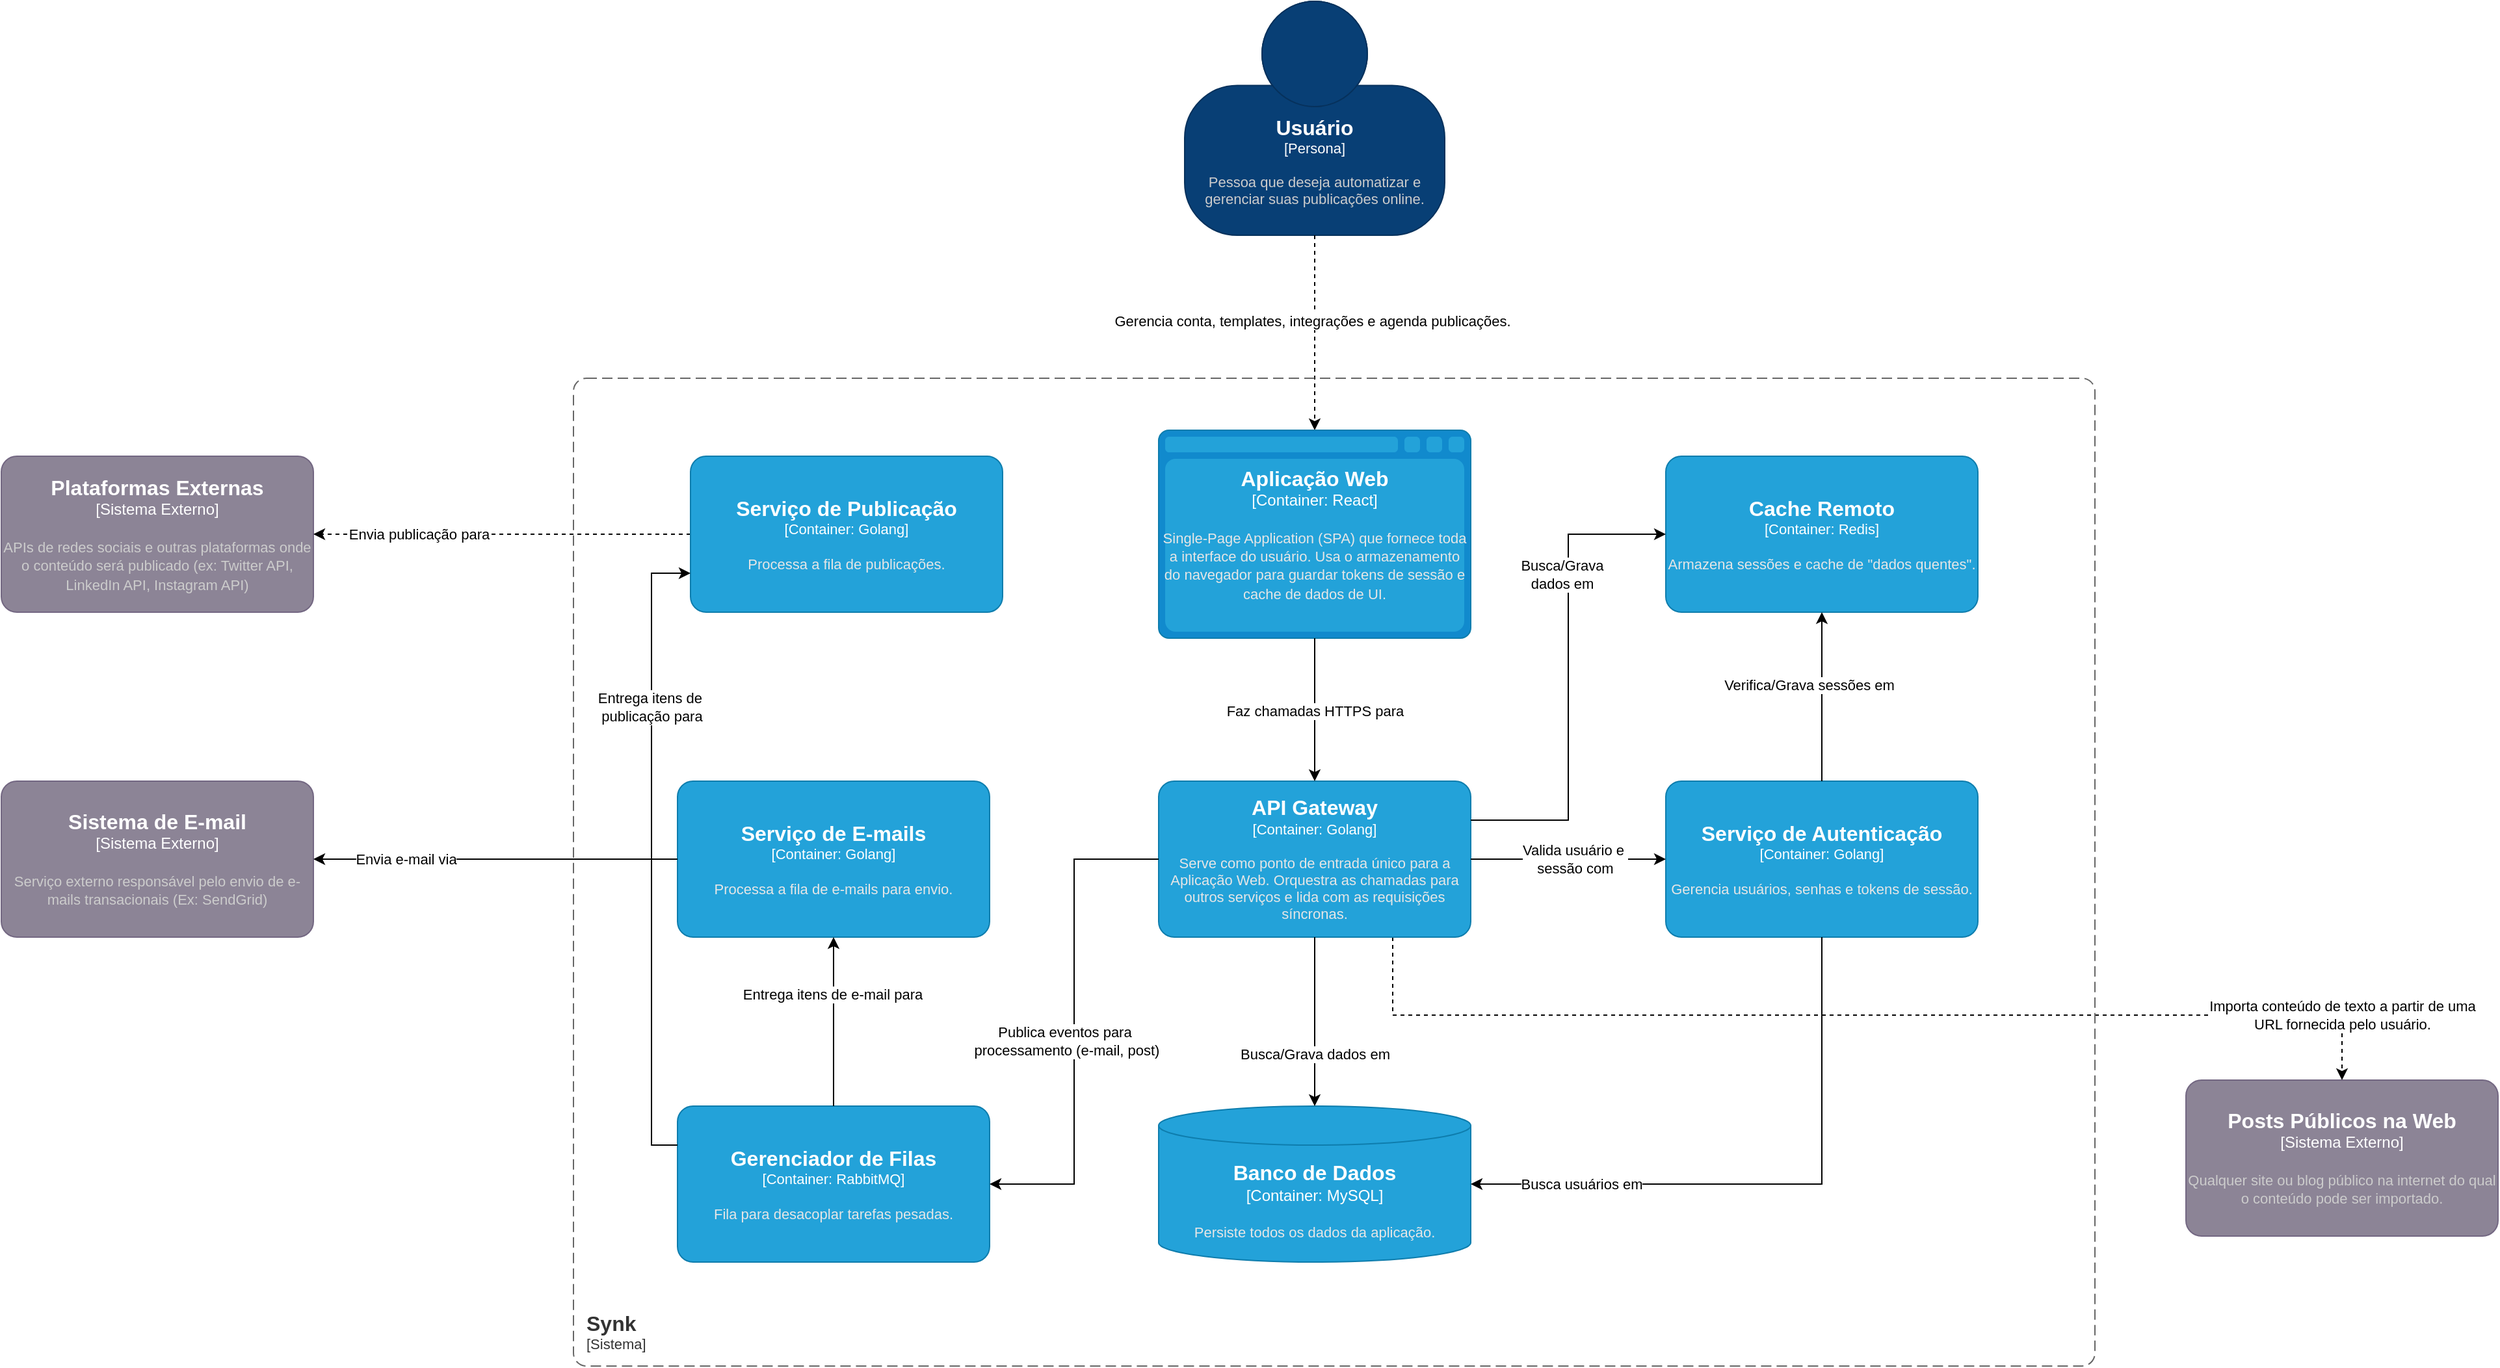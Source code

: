 <mxfile version="27.0.9">
  <diagram name="Page-1" id="s0_r844FjM8sFimcPApi">
    <mxGraphModel dx="1927" dy="928" grid="1" gridSize="10" guides="1" tooltips="1" connect="1" arrows="1" fold="1" page="1" pageScale="1" pageWidth="850" pageHeight="1100" math="0" shadow="0">
      <root>
        <mxCell id="0" />
        <mxCell id="1" parent="0" />
        <object placeholders="1" c4Name="Usuário" c4Type="Persona" c4Description="Pessoa que deseja automatizar e gerenciar suas publicações online." label="&lt;font style=&quot;font-size: 16px&quot;&gt;&lt;b&gt;%c4Name%&lt;/b&gt;&lt;/font&gt;&lt;div&gt;[%c4Type%]&lt;/div&gt;&lt;br&gt;&lt;div&gt;&lt;font style=&quot;font-size: 11px&quot;&gt;&lt;font color=&quot;#cccccc&quot;&gt;%c4Description%&lt;/font&gt;&lt;/div&gt;" id="xSj052O3vt3fWUmC_2N5-1">
          <mxCell style="html=1;fontSize=11;dashed=0;whiteSpace=wrap;fillColor=#083F75;strokeColor=#06315C;fontColor=#ffffff;shape=mxgraph.c4.person2;align=center;metaEdit=1;points=[[0.5,0,0],[1,0.5,0],[1,0.75,0],[0.75,1,0],[0.5,1,0],[0.25,1,0],[0,0.75,0],[0,0.5,0]];resizable=0;" vertex="1" parent="1">
            <mxGeometry x="120" y="30" width="200" height="180" as="geometry" />
          </mxCell>
        </object>
        <object placeholders="1" c4Name="Sistema de E-mail" c4Type="Sistema Externo" c4Description="Serviço externo responsável pelo envio de e-mails transacionais (Ex: SendGrid)" label="&lt;font style=&quot;font-size: 16px&quot;&gt;&lt;b&gt;%c4Name%&lt;/b&gt;&lt;/font&gt;&lt;div&gt;[%c4Type%]&lt;/div&gt;&lt;br&gt;&lt;div&gt;&lt;font style=&quot;font-size: 11px&quot;&gt;&lt;font color=&quot;#cccccc&quot;&gt;%c4Description%&lt;/font&gt;&lt;/div&gt;" id="xSj052O3vt3fWUmC_2N5-3">
          <mxCell style="rounded=1;whiteSpace=wrap;html=1;labelBackgroundColor=none;fillColor=#8C8496;fontColor=#ffffff;align=center;arcSize=10;strokeColor=#736782;metaEdit=1;resizable=0;points=[[0.25,0,0],[0.5,0,0],[0.75,0,0],[1,0.25,0],[1,0.5,0],[1,0.75,0],[0.75,1,0],[0.5,1,0],[0.25,1,0],[0,0.75,0],[0,0.5,0],[0,0.25,0]];" vertex="1" parent="1">
            <mxGeometry x="-790" y="630.0" width="240" height="120" as="geometry" />
          </mxCell>
        </object>
        <object placeholders="1" c4Name="Plataformas Externas" c4Type="Sistema Externo" c4Description="APIs de redes sociais e outras plataformas onde o conteúdo será publicado (ex: Twitter API, LinkedIn API, Instagram API)" label="&lt;font style=&quot;font-size: 16px&quot;&gt;&lt;b&gt;%c4Name%&lt;/b&gt;&lt;/font&gt;&lt;div&gt;[%c4Type%]&lt;/div&gt;&lt;br&gt;&lt;div&gt;&lt;font style=&quot;font-size: 11px&quot;&gt;&lt;font color=&quot;#cccccc&quot;&gt;%c4Description%&lt;/font&gt;&lt;/div&gt;" id="xSj052O3vt3fWUmC_2N5-4">
          <mxCell style="rounded=1;whiteSpace=wrap;html=1;labelBackgroundColor=none;fillColor=#8C8496;fontColor=#ffffff;align=center;arcSize=10;strokeColor=#736782;metaEdit=1;resizable=0;points=[[0.25,0,0],[0.5,0,0],[0.75,0,0],[1,0.25,0],[1,0.5,0],[1,0.75,0],[0.75,1,0],[0.5,1,0],[0.25,1,0],[0,0.75,0],[0,0.5,0],[0,0.25,0]];" vertex="1" parent="1">
            <mxGeometry x="-790" y="380" width="240" height="120" as="geometry" />
          </mxCell>
        </object>
        <object placeholders="1" c4Name="Posts Públicos na Web" c4Type="Sistema Externo" c4Description="Qualquer site ou blog público na internet do qual o conteúdo pode ser importado." label="&lt;font style=&quot;font-size: 16px&quot;&gt;&lt;b&gt;%c4Name%&lt;/b&gt;&lt;/font&gt;&lt;div&gt;[%c4Type%]&lt;/div&gt;&lt;br&gt;&lt;div&gt;&lt;font style=&quot;font-size: 11px&quot;&gt;&lt;font color=&quot;#cccccc&quot;&gt;%c4Description%&lt;/font&gt;&lt;/div&gt;" id="xSj052O3vt3fWUmC_2N5-5">
          <mxCell style="rounded=1;whiteSpace=wrap;html=1;labelBackgroundColor=none;fillColor=#8C8496;fontColor=#ffffff;align=center;arcSize=10;strokeColor=#736782;metaEdit=1;resizable=0;points=[[0.25,0,0],[0.5,0,0],[0.75,0,0],[1,0.25,0],[1,0.5,0],[1,0.75,0],[0.75,1,0],[0.5,1,0],[0.25,1,0],[0,0.75,0],[0,0.5,0],[0,0.25,0]];" vertex="1" parent="1">
            <mxGeometry x="890" y="860" width="240" height="120" as="geometry" />
          </mxCell>
        </object>
        <mxCell id="xSj052O3vt3fWUmC_2N5-6" style="edgeStyle=orthogonalEdgeStyle;rounded=0;orthogonalLoop=1;jettySize=auto;html=1;entryX=0.5;entryY=0;entryDx=0;entryDy=0;entryPerimeter=0;dashed=1;" edge="1" parent="1" source="xSj052O3vt3fWUmC_2N5-1" target="xSj052O3vt3fWUmC_2N5-17">
          <mxGeometry relative="1" as="geometry">
            <mxPoint x="220" y="320" as="targetPoint" />
          </mxGeometry>
        </mxCell>
        <mxCell id="xSj052O3vt3fWUmC_2N5-7" value="Gerencia conta, templates, integrações e agenda publicações." style="edgeLabel;html=1;align=center;verticalAlign=middle;resizable=0;points=[];" vertex="1" connectable="0" parent="xSj052O3vt3fWUmC_2N5-6">
          <mxGeometry x="-0.131" y="-2" relative="1" as="geometry">
            <mxPoint y="1" as="offset" />
          </mxGeometry>
        </mxCell>
        <mxCell id="xSj052O3vt3fWUmC_2N5-10" style="edgeStyle=orthogonalEdgeStyle;rounded=0;orthogonalLoop=1;jettySize=auto;html=1;entryX=1;entryY=0.5;entryDx=0;entryDy=0;entryPerimeter=0;dashed=1;exitX=0;exitY=0.5;exitDx=0;exitDy=0;exitPerimeter=0;" edge="1" parent="1" source="xSj052O3vt3fWUmC_2N5-24" target="xSj052O3vt3fWUmC_2N5-4">
          <mxGeometry relative="1" as="geometry">
            <mxPoint x="-260" y="380" as="sourcePoint" />
          </mxGeometry>
        </mxCell>
        <mxCell id="xSj052O3vt3fWUmC_2N5-11" value="Envia publicação para" style="edgeLabel;html=1;align=center;verticalAlign=middle;resizable=0;points=[];" vertex="1" connectable="0" parent="xSj052O3vt3fWUmC_2N5-10">
          <mxGeometry x="-0.134" y="2" relative="1" as="geometry">
            <mxPoint x="-84" y="-2" as="offset" />
          </mxGeometry>
        </mxCell>
        <mxCell id="xSj052O3vt3fWUmC_2N5-12" style="edgeStyle=orthogonalEdgeStyle;rounded=0;orthogonalLoop=1;jettySize=auto;html=1;entryX=0.5;entryY=0;entryDx=0;entryDy=0;entryPerimeter=0;dashed=1;exitX=0.75;exitY=1;exitDx=0;exitDy=0;exitPerimeter=0;" edge="1" parent="1" source="xSj052O3vt3fWUmC_2N5-18" target="xSj052O3vt3fWUmC_2N5-5">
          <mxGeometry relative="1" as="geometry">
            <mxPoint x="680" y="380" as="sourcePoint" />
            <Array as="points">
              <mxPoint x="280" y="810" />
            </Array>
          </mxGeometry>
        </mxCell>
        <mxCell id="xSj052O3vt3fWUmC_2N5-13" value="Importa conteúdo de texto a partir de uma&lt;div&gt;URL fornecida pelo usuário.&lt;/div&gt;" style="edgeLabel;html=1;align=center;verticalAlign=middle;resizable=0;points=[];" vertex="1" connectable="0" parent="xSj052O3vt3fWUmC_2N5-12">
          <mxGeometry x="0.28" y="6" relative="1" as="geometry">
            <mxPoint x="252" y="6" as="offset" />
          </mxGeometry>
        </mxCell>
        <object placeholders="1" c4Name="Synk" c4Type="SystemScopeBoundary" c4Application="Sistema" label="&lt;font style=&quot;font-size: 16px&quot;&gt;&lt;b&gt;&lt;div style=&quot;text-align: left&quot;&gt;%c4Name%&lt;/div&gt;&lt;/b&gt;&lt;/font&gt;&lt;div style=&quot;text-align: left&quot;&gt;[%c4Application%]&lt;/div&gt;" id="xSj052O3vt3fWUmC_2N5-14">
          <mxCell style="rounded=1;fontSize=11;whiteSpace=wrap;html=1;dashed=1;arcSize=20;fillColor=none;strokeColor=#666666;fontColor=#333333;labelBackgroundColor=none;align=left;verticalAlign=bottom;labelBorderColor=none;spacingTop=0;spacing=10;dashPattern=8 4;metaEdit=1;rotatable=0;perimeter=rectanglePerimeter;noLabel=0;labelPadding=0;allowArrows=0;connectable=0;expand=0;recursiveResize=0;editable=1;pointerEvents=0;absoluteArcSize=1;points=[[0.25,0,0],[0.5,0,0],[0.75,0,0],[1,0.25,0],[1,0.5,0],[1,0.75,0],[0.75,1,0],[0.5,1,0],[0.25,1,0],[0,0.75,0],[0,0.5,0],[0,0.25,0]];" vertex="1" parent="1">
            <mxGeometry x="-350" y="320" width="1170" height="760" as="geometry" />
          </mxCell>
        </object>
        <object placeholders="1" c4Name="Aplicação Web" c4Type="Container" c4Technology="React" c4Description="Single-Page Application (SPA) que fornece toda a interface do usuário. Usa o armazenamento do navegador para guardar tokens de sessão e cache de dados de UI." label="&lt;font style=&quot;font-size: 16px&quot;&gt;&lt;b&gt;%c4Name%&lt;/b&gt;&lt;/font&gt;&lt;div&gt;[%c4Type%:&amp;nbsp;%c4Technology%]&lt;/div&gt;&lt;br&gt;&lt;div&gt;&lt;font style=&quot;font-size: 11px&quot;&gt;&lt;font color=&quot;#E6E6E6&quot;&gt;%c4Description%&lt;/font&gt;&lt;/div&gt;" id="xSj052O3vt3fWUmC_2N5-17">
          <mxCell style="shape=mxgraph.c4.webBrowserContainer2;whiteSpace=wrap;html=1;boundedLbl=1;rounded=0;labelBackgroundColor=none;strokeColor=#118ACD;fillColor=#23A2D9;strokeColor=#118ACD;strokeColor2=#0E7DAD;fontSize=12;fontColor=#ffffff;align=center;metaEdit=1;points=[[0.5,0,0],[1,0.25,0],[1,0.5,0],[1,0.75,0],[0.5,1,0],[0,0.75,0],[0,0.5,0],[0,0.25,0]];resizable=0;" vertex="1" parent="1">
            <mxGeometry x="100" y="360" width="240" height="160" as="geometry" />
          </mxCell>
        </object>
        <object placeholders="1" c4Name="API Gateway" c4Type="Container" c4Technology="Golang" c4Description="Serve como ponto de entrada único para a Aplicação Web. Orquestra as chamadas para outros serviços e lida com as requisições síncronas." label="&lt;font style=&quot;font-size: 16px&quot;&gt;&lt;b&gt;%c4Name%&lt;/b&gt;&lt;/font&gt;&lt;div&gt;[%c4Type%: %c4Technology%]&lt;/div&gt;&lt;br&gt;&lt;div&gt;&lt;font style=&quot;font-size: 11px&quot;&gt;&lt;font color=&quot;#E6E6E6&quot;&gt;%c4Description%&lt;/font&gt;&lt;/div&gt;" id="xSj052O3vt3fWUmC_2N5-18">
          <mxCell style="rounded=1;whiteSpace=wrap;html=1;fontSize=11;labelBackgroundColor=none;fillColor=#23A2D9;fontColor=#ffffff;align=center;arcSize=10;strokeColor=#0E7DAD;metaEdit=1;resizable=0;points=[[0.25,0,0],[0.5,0,0],[0.75,0,0],[1,0.25,0],[1,0.5,0],[1,0.75,0],[0.75,1,0],[0.5,1,0],[0.25,1,0],[0,0.75,0],[0,0.5,0],[0,0.25,0]];" vertex="1" parent="1">
            <mxGeometry x="100" y="630" width="240" height="120" as="geometry" />
          </mxCell>
        </object>
        <mxCell id="xSj052O3vt3fWUmC_2N5-19" style="edgeStyle=orthogonalEdgeStyle;rounded=0;orthogonalLoop=1;jettySize=auto;html=1;entryX=0.5;entryY=0;entryDx=0;entryDy=0;entryPerimeter=0;" edge="1" parent="1" source="xSj052O3vt3fWUmC_2N5-17" target="xSj052O3vt3fWUmC_2N5-18">
          <mxGeometry relative="1" as="geometry" />
        </mxCell>
        <mxCell id="xSj052O3vt3fWUmC_2N5-20" value="Faz chamadas HTTPS para" style="edgeLabel;html=1;align=center;verticalAlign=middle;resizable=0;points=[];" vertex="1" connectable="0" parent="xSj052O3vt3fWUmC_2N5-19">
          <mxGeometry x="0.292" y="-3" relative="1" as="geometry">
            <mxPoint x="3" y="-15" as="offset" />
          </mxGeometry>
        </mxCell>
        <object placeholders="1" c4Name="Serviço de Autenticação" c4Type="Container" c4Technology="Golang" c4Description="Gerencia usuários, senhas e tokens de sessão." label="&lt;font style=&quot;font-size: 16px&quot;&gt;&lt;b&gt;%c4Name%&lt;/b&gt;&lt;/font&gt;&lt;div&gt;[%c4Type%: %c4Technology%]&lt;/div&gt;&lt;br&gt;&lt;div&gt;&lt;font style=&quot;font-size: 11px&quot;&gt;&lt;font color=&quot;#E6E6E6&quot;&gt;%c4Description%&lt;/font&gt;&lt;/div&gt;" id="xSj052O3vt3fWUmC_2N5-21">
          <mxCell style="rounded=1;whiteSpace=wrap;html=1;fontSize=11;labelBackgroundColor=none;fillColor=#23A2D9;fontColor=#ffffff;align=center;arcSize=10;strokeColor=#0E7DAD;metaEdit=1;resizable=0;points=[[0.25,0,0],[0.5,0,0],[0.75,0,0],[1,0.25,0],[1,0.5,0],[1,0.75,0],[0.75,1,0],[0.5,1,0],[0.25,1,0],[0,0.75,0],[0,0.5,0],[0,0.25,0]];" vertex="1" parent="1">
            <mxGeometry x="490" y="630" width="240" height="120" as="geometry" />
          </mxCell>
        </object>
        <object placeholders="1" c4Name="Cache Remoto" c4Type="Container" c4Technology="Redis" c4Description="Armazena sessões e cache de &quot;dados quentes&quot;." label="&lt;font style=&quot;font-size: 16px&quot;&gt;&lt;b&gt;%c4Name%&lt;/b&gt;&lt;/font&gt;&lt;div&gt;[%c4Type%: %c4Technology%]&lt;/div&gt;&lt;br&gt;&lt;div&gt;&lt;font style=&quot;font-size: 11px&quot;&gt;&lt;font color=&quot;#E6E6E6&quot;&gt;%c4Description%&lt;/font&gt;&lt;/div&gt;" id="xSj052O3vt3fWUmC_2N5-22">
          <mxCell style="rounded=1;whiteSpace=wrap;html=1;fontSize=11;labelBackgroundColor=none;fillColor=#23A2D9;fontColor=#ffffff;align=center;arcSize=10;strokeColor=#0E7DAD;metaEdit=1;resizable=0;points=[[0.25,0,0],[0.5,0,0],[0.75,0,0],[1,0.25,0],[1,0.5,0],[1,0.75,0],[0.75,1,0],[0.5,1,0],[0.25,1,0],[0,0.75,0],[0,0.5,0],[0,0.25,0]];" vertex="1" parent="1">
            <mxGeometry x="490" y="380" width="240" height="120" as="geometry" />
          </mxCell>
        </object>
        <object placeholders="1" c4Name="Gerenciador de Filas" c4Type="Container" c4Technology="RabbitMQ" c4Description="Fila para desacoplar tarefas pesadas." label="&lt;font style=&quot;font-size: 16px&quot;&gt;&lt;b&gt;%c4Name%&lt;/b&gt;&lt;/font&gt;&lt;div&gt;[%c4Type%: %c4Technology%]&lt;/div&gt;&lt;br&gt;&lt;div&gt;&lt;font style=&quot;font-size: 11px&quot;&gt;&lt;font color=&quot;#E6E6E6&quot;&gt;%c4Description%&lt;/font&gt;&lt;/div&gt;" id="xSj052O3vt3fWUmC_2N5-23">
          <mxCell style="rounded=1;whiteSpace=wrap;html=1;fontSize=11;labelBackgroundColor=none;fillColor=#23A2D9;fontColor=#ffffff;align=center;arcSize=10;strokeColor=#0E7DAD;metaEdit=1;resizable=0;points=[[0.25,0,0],[0.5,0,0],[0.75,0,0],[1,0.25,0],[1,0.5,0],[1,0.75,0],[0.75,1,0],[0.5,1,0],[0.25,1,0],[0,0.75,0],[0,0.5,0],[0,0.25,0]];" vertex="1" parent="1">
            <mxGeometry x="-270" y="880" width="240" height="120" as="geometry" />
          </mxCell>
        </object>
        <object placeholders="1" c4Name="Serviço de Publicação" c4Type="Container" c4Technology="Golang" c4Description="Processa a fila de publicações." label="&lt;font style=&quot;font-size: 16px&quot;&gt;&lt;b&gt;%c4Name%&lt;/b&gt;&lt;/font&gt;&lt;div&gt;[%c4Type%: %c4Technology%]&lt;/div&gt;&lt;br&gt;&lt;div&gt;&lt;font style=&quot;font-size: 11px&quot;&gt;&lt;font color=&quot;#E6E6E6&quot;&gt;%c4Description%&lt;/font&gt;&lt;/div&gt;" id="xSj052O3vt3fWUmC_2N5-24">
          <mxCell style="rounded=1;whiteSpace=wrap;html=1;fontSize=11;labelBackgroundColor=none;fillColor=#23A2D9;fontColor=#ffffff;align=center;arcSize=10;strokeColor=#0E7DAD;metaEdit=1;resizable=0;points=[[0.25,0,0],[0.5,0,0],[0.75,0,0],[1,0.25,0],[1,0.5,0],[1,0.75,0],[0.75,1,0],[0.5,1,0],[0.25,1,0],[0,0.75,0],[0,0.5,0],[0,0.25,0]];" vertex="1" parent="1">
            <mxGeometry x="-260" y="380" width="240" height="120" as="geometry" />
          </mxCell>
        </object>
        <object placeholders="1" c4Name="Serviço de E-mails" c4Type="Container" c4Technology="Golang" c4Description="Processa a fila de e-mails para envio." label="&lt;font style=&quot;font-size: 16px&quot;&gt;&lt;b&gt;%c4Name%&lt;/b&gt;&lt;/font&gt;&lt;div&gt;[%c4Type%: %c4Technology%]&lt;/div&gt;&lt;br&gt;&lt;div&gt;&lt;font style=&quot;font-size: 11px&quot;&gt;&lt;font color=&quot;#E6E6E6&quot;&gt;%c4Description%&lt;/font&gt;&lt;/div&gt;" id="xSj052O3vt3fWUmC_2N5-25">
          <mxCell style="rounded=1;whiteSpace=wrap;html=1;fontSize=11;labelBackgroundColor=none;fillColor=#23A2D9;fontColor=#ffffff;align=center;arcSize=10;strokeColor=#0E7DAD;metaEdit=1;resizable=0;points=[[0.25,0,0],[0.5,0,0],[0.75,0,0],[1,0.25,0],[1,0.5,0],[1,0.75,0],[0.75,1,0],[0.5,1,0],[0.25,1,0],[0,0.75,0],[0,0.5,0],[0,0.25,0]];" vertex="1" parent="1">
            <mxGeometry x="-270" y="630" width="240" height="120" as="geometry" />
          </mxCell>
        </object>
        <mxCell id="xSj052O3vt3fWUmC_2N5-27" style="edgeStyle=orthogonalEdgeStyle;rounded=0;orthogonalLoop=1;jettySize=auto;html=1;entryX=0;entryY=0.5;entryDx=0;entryDy=0;entryPerimeter=0;" edge="1" parent="1" source="xSj052O3vt3fWUmC_2N5-18" target="xSj052O3vt3fWUmC_2N5-21">
          <mxGeometry relative="1" as="geometry" />
        </mxCell>
        <mxCell id="xSj052O3vt3fWUmC_2N5-28" value="Valida usuário e&amp;nbsp;&lt;div&gt;sessão com&lt;/div&gt;" style="edgeLabel;html=1;align=center;verticalAlign=middle;resizable=0;points=[];" vertex="1" connectable="0" parent="xSj052O3vt3fWUmC_2N5-27">
          <mxGeometry x="0.133" y="5" relative="1" as="geometry">
            <mxPoint x="-5" y="5" as="offset" />
          </mxGeometry>
        </mxCell>
        <object placeholders="1" c4Name="Banco de Dados" c4Type="Container" c4Technology="MySQL" c4Description="Persiste todos os dados da aplicação." label="&lt;font style=&quot;font-size: 16px&quot;&gt;&lt;b&gt;%c4Name%&lt;/b&gt;&lt;/font&gt;&lt;div&gt;[%c4Type%:&amp;nbsp;%c4Technology%]&lt;/div&gt;&lt;br&gt;&lt;div&gt;&lt;font style=&quot;font-size: 11px&quot;&gt;&lt;font color=&quot;#E6E6E6&quot;&gt;%c4Description%&lt;/font&gt;&lt;/div&gt;" id="xSj052O3vt3fWUmC_2N5-30">
          <mxCell style="shape=cylinder3;size=15;whiteSpace=wrap;html=1;boundedLbl=1;rounded=0;labelBackgroundColor=none;fillColor=#23A2D9;fontSize=12;fontColor=#ffffff;align=center;strokeColor=#0E7DAD;metaEdit=1;points=[[0.5,0,0],[1,0.25,0],[1,0.5,0],[1,0.75,0],[0.5,1,0],[0,0.75,0],[0,0.5,0],[0,0.25,0]];resizable=0;" vertex="1" parent="1">
            <mxGeometry x="100" y="880" width="240" height="120" as="geometry" />
          </mxCell>
        </object>
        <mxCell id="xSj052O3vt3fWUmC_2N5-31" style="edgeStyle=orthogonalEdgeStyle;rounded=0;orthogonalLoop=1;jettySize=auto;html=1;entryX=0.5;entryY=0;entryDx=0;entryDy=0;entryPerimeter=0;" edge="1" parent="1" source="xSj052O3vt3fWUmC_2N5-18" target="xSj052O3vt3fWUmC_2N5-30">
          <mxGeometry relative="1" as="geometry" />
        </mxCell>
        <mxCell id="xSj052O3vt3fWUmC_2N5-32" value="Busca/Grava dados em" style="edgeLabel;html=1;align=center;verticalAlign=middle;resizable=0;points=[];" vertex="1" connectable="0" parent="xSj052O3vt3fWUmC_2N5-31">
          <mxGeometry x="0.233" y="-4" relative="1" as="geometry">
            <mxPoint x="4" y="10" as="offset" />
          </mxGeometry>
        </mxCell>
        <mxCell id="xSj052O3vt3fWUmC_2N5-33" style="edgeStyle=orthogonalEdgeStyle;rounded=0;orthogonalLoop=1;jettySize=auto;html=1;entryX=1;entryY=0.5;entryDx=0;entryDy=0;entryPerimeter=0;" edge="1" parent="1" source="xSj052O3vt3fWUmC_2N5-18" target="xSj052O3vt3fWUmC_2N5-23">
          <mxGeometry relative="1" as="geometry" />
        </mxCell>
        <mxCell id="xSj052O3vt3fWUmC_2N5-34" value="Publica eventos para&amp;nbsp;&lt;div&gt;processamento (e-mail, post)&lt;/div&gt;" style="edgeLabel;html=1;align=center;verticalAlign=middle;resizable=0;points=[];" vertex="1" connectable="0" parent="xSj052O3vt3fWUmC_2N5-33">
          <mxGeometry x="-0.104" y="-6" relative="1" as="geometry">
            <mxPoint y="35" as="offset" />
          </mxGeometry>
        </mxCell>
        <mxCell id="xSj052O3vt3fWUmC_2N5-35" style="edgeStyle=orthogonalEdgeStyle;rounded=0;orthogonalLoop=1;jettySize=auto;html=1;entryX=0.5;entryY=1;entryDx=0;entryDy=0;entryPerimeter=0;" edge="1" parent="1" source="xSj052O3vt3fWUmC_2N5-23" target="xSj052O3vt3fWUmC_2N5-25">
          <mxGeometry relative="1" as="geometry" />
        </mxCell>
        <mxCell id="xSj052O3vt3fWUmC_2N5-36" value="Entrega itens de e-mail para" style="edgeLabel;html=1;align=center;verticalAlign=middle;resizable=0;points=[];" vertex="1" connectable="0" parent="xSj052O3vt3fWUmC_2N5-35">
          <mxGeometry x="0.33" y="1" relative="1" as="geometry">
            <mxPoint as="offset" />
          </mxGeometry>
        </mxCell>
        <mxCell id="xSj052O3vt3fWUmC_2N5-37" style="edgeStyle=orthogonalEdgeStyle;rounded=0;orthogonalLoop=1;jettySize=auto;html=1;exitX=0;exitY=0.25;exitDx=0;exitDy=0;exitPerimeter=0;entryX=0;entryY=0.75;entryDx=0;entryDy=0;entryPerimeter=0;" edge="1" parent="1" source="xSj052O3vt3fWUmC_2N5-23" target="xSj052O3vt3fWUmC_2N5-24">
          <mxGeometry relative="1" as="geometry" />
        </mxCell>
        <mxCell id="xSj052O3vt3fWUmC_2N5-38" value="Entrega itens de&amp;nbsp;&lt;div&gt;publicação para&lt;/div&gt;" style="edgeLabel;html=1;align=center;verticalAlign=middle;resizable=0;points=[];" vertex="1" connectable="0" parent="xSj052O3vt3fWUmC_2N5-37">
          <mxGeometry x="0.466" y="4" relative="1" as="geometry">
            <mxPoint x="4" y="2" as="offset" />
          </mxGeometry>
        </mxCell>
        <mxCell id="xSj052O3vt3fWUmC_2N5-39" style="edgeStyle=orthogonalEdgeStyle;rounded=0;orthogonalLoop=1;jettySize=auto;html=1;entryX=1;entryY=0.5;entryDx=0;entryDy=0;entryPerimeter=0;" edge="1" parent="1" source="xSj052O3vt3fWUmC_2N5-25" target="xSj052O3vt3fWUmC_2N5-3">
          <mxGeometry relative="1" as="geometry" />
        </mxCell>
        <mxCell id="xSj052O3vt3fWUmC_2N5-40" value="Envia e-mail via" style="edgeLabel;html=1;align=center;verticalAlign=middle;resizable=0;points=[];" vertex="1" connectable="0" parent="xSj052O3vt3fWUmC_2N5-39">
          <mxGeometry x="0.403" y="3" relative="1" as="geometry">
            <mxPoint x="-13" y="-3" as="offset" />
          </mxGeometry>
        </mxCell>
        <mxCell id="xSj052O3vt3fWUmC_2N5-41" style="edgeStyle=orthogonalEdgeStyle;rounded=0;orthogonalLoop=1;jettySize=auto;html=1;entryX=1;entryY=0.5;entryDx=0;entryDy=0;entryPerimeter=0;exitX=0.5;exitY=1;exitDx=0;exitDy=0;exitPerimeter=0;" edge="1" parent="1" source="xSj052O3vt3fWUmC_2N5-21" target="xSj052O3vt3fWUmC_2N5-30">
          <mxGeometry relative="1" as="geometry" />
        </mxCell>
        <mxCell id="xSj052O3vt3fWUmC_2N5-42" value="Busca usuários em" style="edgeLabel;html=1;align=center;verticalAlign=middle;resizable=0;points=[];" vertex="1" connectable="0" parent="xSj052O3vt3fWUmC_2N5-41">
          <mxGeometry x="0.358" y="-3" relative="1" as="geometry">
            <mxPoint x="-63" y="3" as="offset" />
          </mxGeometry>
        </mxCell>
        <mxCell id="xSj052O3vt3fWUmC_2N5-43" style="edgeStyle=orthogonalEdgeStyle;rounded=0;orthogonalLoop=1;jettySize=auto;html=1;entryX=0.5;entryY=1;entryDx=0;entryDy=0;entryPerimeter=0;" edge="1" parent="1" source="xSj052O3vt3fWUmC_2N5-21" target="xSj052O3vt3fWUmC_2N5-22">
          <mxGeometry relative="1" as="geometry" />
        </mxCell>
        <mxCell id="xSj052O3vt3fWUmC_2N5-44" value="Verifica/Grava sessões em" style="edgeLabel;html=1;align=center;verticalAlign=middle;resizable=0;points=[];" vertex="1" connectable="0" parent="xSj052O3vt3fWUmC_2N5-43">
          <mxGeometry x="0.143" y="-4" relative="1" as="geometry">
            <mxPoint x="-14" as="offset" />
          </mxGeometry>
        </mxCell>
        <mxCell id="xSj052O3vt3fWUmC_2N5-45" style="edgeStyle=orthogonalEdgeStyle;rounded=0;orthogonalLoop=1;jettySize=auto;html=1;exitX=1;exitY=0.25;exitDx=0;exitDy=0;exitPerimeter=0;entryX=0;entryY=0.5;entryDx=0;entryDy=0;entryPerimeter=0;" edge="1" parent="1" source="xSj052O3vt3fWUmC_2N5-18" target="xSj052O3vt3fWUmC_2N5-22">
          <mxGeometry relative="1" as="geometry" />
        </mxCell>
        <mxCell id="xSj052O3vt3fWUmC_2N5-46" value="Busca/Grava&lt;div&gt;dados em&lt;/div&gt;" style="edgeLabel;html=1;align=center;verticalAlign=middle;resizable=0;points=[];" vertex="1" connectable="0" parent="xSj052O3vt3fWUmC_2N5-45">
          <mxGeometry x="-0.305" y="1" relative="1" as="geometry">
            <mxPoint x="-4" y="-136" as="offset" />
          </mxGeometry>
        </mxCell>
      </root>
    </mxGraphModel>
  </diagram>
</mxfile>
